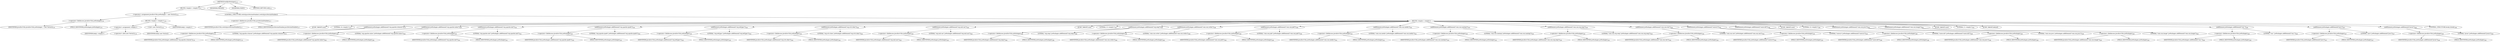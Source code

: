 digraph "buildJrePackages" {  
"251" [label = <(METHOD,buildJrePackages)<SUB>275</SUB>> ]
"252" [label = <(BLOCK,&lt;empty&gt;,&lt;empty&gt;)<SUB>275</SUB>> ]
"253" [label = <(&lt;operator&gt;.assignment,JavaEnvUtils.jrePackages = new Vector())<SUB>276</SUB>> ]
"254" [label = <(&lt;operator&gt;.fieldAccess,JavaEnvUtils.jrePackages)<SUB>276</SUB>> ]
"255" [label = <(IDENTIFIER,JavaEnvUtils,JavaEnvUtils.jrePackages = new Vector())<SUB>276</SUB>> ]
"256" [label = <(FIELD_IDENTIFIER,jrePackages,jrePackages)<SUB>276</SUB>> ]
"257" [label = <(BLOCK,&lt;empty&gt;,&lt;empty&gt;)<SUB>276</SUB>> ]
"258" [label = <(&lt;operator&gt;.assignment,&lt;empty&gt;)> ]
"259" [label = <(IDENTIFIER,$obj1,&lt;empty&gt;)> ]
"260" [label = <(&lt;operator&gt;.alloc,new Vector())<SUB>276</SUB>> ]
"261" [label = <(&lt;init&gt;,new Vector())<SUB>276</SUB>> ]
"262" [label = <(IDENTIFIER,$obj1,new Vector())> ]
"263" [label = <(IDENTIFIER,$obj1,&lt;empty&gt;)> ]
"264" [label = <(CONTROL_STRUCTURE,switch(javaVersionNumber),switch(javaVersionNumber))> ]
"265" [label = <(&lt;operator&gt;.fieldAccess,JavaEnvUtils.javaVersionNumber)<SUB>277</SUB>> ]
"266" [label = <(IDENTIFIER,JavaEnvUtils,switch(javaVersionNumber))<SUB>277</SUB>> ]
"267" [label = <(FIELD_IDENTIFIER,javaVersionNumber,javaVersionNumber)<SUB>277</SUB>> ]
"268" [label = <(BLOCK,&lt;empty&gt;,&lt;empty&gt;)> ]
"269" [label = <(JUMP_TARGET,case)> ]
"270" [label = <(LITERAL,14,&lt;empty&gt;)<SUB>278</SUB>> ]
"271" [label = <(addElement,jrePackages.addElement(&quot;org.apache.crimson&quot;))<SUB>279</SUB>> ]
"272" [label = <(&lt;operator&gt;.fieldAccess,JavaEnvUtils.jrePackages)<SUB>279</SUB>> ]
"273" [label = <(IDENTIFIER,JavaEnvUtils,jrePackages.addElement(&quot;org.apache.crimson&quot;))<SUB>279</SUB>> ]
"274" [label = <(FIELD_IDENTIFIER,jrePackages,jrePackages)<SUB>279</SUB>> ]
"275" [label = <(LITERAL,&quot;org.apache.crimson&quot;,jrePackages.addElement(&quot;org.apache.crimson&quot;))<SUB>279</SUB>> ]
"276" [label = <(addElement,jrePackages.addElement(&quot;org.apache.xalan&quot;))<SUB>280</SUB>> ]
"277" [label = <(&lt;operator&gt;.fieldAccess,JavaEnvUtils.jrePackages)<SUB>280</SUB>> ]
"278" [label = <(IDENTIFIER,JavaEnvUtils,jrePackages.addElement(&quot;org.apache.xalan&quot;))<SUB>280</SUB>> ]
"279" [label = <(FIELD_IDENTIFIER,jrePackages,jrePackages)<SUB>280</SUB>> ]
"280" [label = <(LITERAL,&quot;org.apache.xalan&quot;,jrePackages.addElement(&quot;org.apache.xalan&quot;))<SUB>280</SUB>> ]
"281" [label = <(addElement,jrePackages.addElement(&quot;org.apache.xml&quot;))<SUB>281</SUB>> ]
"282" [label = <(&lt;operator&gt;.fieldAccess,JavaEnvUtils.jrePackages)<SUB>281</SUB>> ]
"283" [label = <(IDENTIFIER,JavaEnvUtils,jrePackages.addElement(&quot;org.apache.xml&quot;))<SUB>281</SUB>> ]
"284" [label = <(FIELD_IDENTIFIER,jrePackages,jrePackages)<SUB>281</SUB>> ]
"285" [label = <(LITERAL,&quot;org.apache.xml&quot;,jrePackages.addElement(&quot;org.apache.xml&quot;))<SUB>281</SUB>> ]
"286" [label = <(addElement,jrePackages.addElement(&quot;org.apache.xpath&quot;))<SUB>282</SUB>> ]
"287" [label = <(&lt;operator&gt;.fieldAccess,JavaEnvUtils.jrePackages)<SUB>282</SUB>> ]
"288" [label = <(IDENTIFIER,JavaEnvUtils,jrePackages.addElement(&quot;org.apache.xpath&quot;))<SUB>282</SUB>> ]
"289" [label = <(FIELD_IDENTIFIER,jrePackages,jrePackages)<SUB>282</SUB>> ]
"290" [label = <(LITERAL,&quot;org.apache.xpath&quot;,jrePackages.addElement(&quot;org.apache.xpath&quot;))<SUB>282</SUB>> ]
"291" [label = <(addElement,jrePackages.addElement(&quot;org.ietf.jgss&quot;))<SUB>283</SUB>> ]
"292" [label = <(&lt;operator&gt;.fieldAccess,JavaEnvUtils.jrePackages)<SUB>283</SUB>> ]
"293" [label = <(IDENTIFIER,JavaEnvUtils,jrePackages.addElement(&quot;org.ietf.jgss&quot;))<SUB>283</SUB>> ]
"294" [label = <(FIELD_IDENTIFIER,jrePackages,jrePackages)<SUB>283</SUB>> ]
"295" [label = <(LITERAL,&quot;org.ietf.jgss&quot;,jrePackages.addElement(&quot;org.ietf.jgss&quot;))<SUB>283</SUB>> ]
"296" [label = <(addElement,jrePackages.addElement(&quot;org.w3c.dom&quot;))<SUB>284</SUB>> ]
"297" [label = <(&lt;operator&gt;.fieldAccess,JavaEnvUtils.jrePackages)<SUB>284</SUB>> ]
"298" [label = <(IDENTIFIER,JavaEnvUtils,jrePackages.addElement(&quot;org.w3c.dom&quot;))<SUB>284</SUB>> ]
"299" [label = <(FIELD_IDENTIFIER,jrePackages,jrePackages)<SUB>284</SUB>> ]
"300" [label = <(LITERAL,&quot;org.w3c.dom&quot;,jrePackages.addElement(&quot;org.w3c.dom&quot;))<SUB>284</SUB>> ]
"301" [label = <(addElement,jrePackages.addElement(&quot;org.xml.sax&quot;))<SUB>285</SUB>> ]
"302" [label = <(&lt;operator&gt;.fieldAccess,JavaEnvUtils.jrePackages)<SUB>285</SUB>> ]
"303" [label = <(IDENTIFIER,JavaEnvUtils,jrePackages.addElement(&quot;org.xml.sax&quot;))<SUB>285</SUB>> ]
"304" [label = <(FIELD_IDENTIFIER,jrePackages,jrePackages)<SUB>285</SUB>> ]
"305" [label = <(LITERAL,&quot;org.xml.sax&quot;,jrePackages.addElement(&quot;org.xml.sax&quot;))<SUB>285</SUB>> ]
"306" [label = <(JUMP_TARGET,case)> ]
"307" [label = <(LITERAL,13,&lt;empty&gt;)<SUB>287</SUB>> ]
"308" [label = <(addElement,jrePackages.addElement(&quot;org.omg&quot;))<SUB>288</SUB>> ]
"309" [label = <(&lt;operator&gt;.fieldAccess,JavaEnvUtils.jrePackages)<SUB>288</SUB>> ]
"310" [label = <(IDENTIFIER,JavaEnvUtils,jrePackages.addElement(&quot;org.omg&quot;))<SUB>288</SUB>> ]
"311" [label = <(FIELD_IDENTIFIER,jrePackages,jrePackages)<SUB>288</SUB>> ]
"312" [label = <(LITERAL,&quot;org.omg&quot;,jrePackages.addElement(&quot;org.omg&quot;))<SUB>288</SUB>> ]
"313" [label = <(addElement,jrePackages.addElement(&quot;com.sun.corba&quot;))<SUB>289</SUB>> ]
"314" [label = <(&lt;operator&gt;.fieldAccess,JavaEnvUtils.jrePackages)<SUB>289</SUB>> ]
"315" [label = <(IDENTIFIER,JavaEnvUtils,jrePackages.addElement(&quot;com.sun.corba&quot;))<SUB>289</SUB>> ]
"316" [label = <(FIELD_IDENTIFIER,jrePackages,jrePackages)<SUB>289</SUB>> ]
"317" [label = <(LITERAL,&quot;com.sun.corba&quot;,jrePackages.addElement(&quot;com.sun.corba&quot;))<SUB>289</SUB>> ]
"318" [label = <(addElement,jrePackages.addElement(&quot;com.sun.jndi&quot;))<SUB>290</SUB>> ]
"319" [label = <(&lt;operator&gt;.fieldAccess,JavaEnvUtils.jrePackages)<SUB>290</SUB>> ]
"320" [label = <(IDENTIFIER,JavaEnvUtils,jrePackages.addElement(&quot;com.sun.jndi&quot;))<SUB>290</SUB>> ]
"321" [label = <(FIELD_IDENTIFIER,jrePackages,jrePackages)<SUB>290</SUB>> ]
"322" [label = <(LITERAL,&quot;com.sun.jndi&quot;,jrePackages.addElement(&quot;com.sun.jndi&quot;))<SUB>290</SUB>> ]
"323" [label = <(addElement,jrePackages.addElement(&quot;com.sun.media&quot;))<SUB>291</SUB>> ]
"324" [label = <(&lt;operator&gt;.fieldAccess,JavaEnvUtils.jrePackages)<SUB>291</SUB>> ]
"325" [label = <(IDENTIFIER,JavaEnvUtils,jrePackages.addElement(&quot;com.sun.media&quot;))<SUB>291</SUB>> ]
"326" [label = <(FIELD_IDENTIFIER,jrePackages,jrePackages)<SUB>291</SUB>> ]
"327" [label = <(LITERAL,&quot;com.sun.media&quot;,jrePackages.addElement(&quot;com.sun.media&quot;))<SUB>291</SUB>> ]
"328" [label = <(addElement,jrePackages.addElement(&quot;com.sun.naming&quot;))<SUB>292</SUB>> ]
"329" [label = <(&lt;operator&gt;.fieldAccess,JavaEnvUtils.jrePackages)<SUB>292</SUB>> ]
"330" [label = <(IDENTIFIER,JavaEnvUtils,jrePackages.addElement(&quot;com.sun.naming&quot;))<SUB>292</SUB>> ]
"331" [label = <(FIELD_IDENTIFIER,jrePackages,jrePackages)<SUB>292</SUB>> ]
"332" [label = <(LITERAL,&quot;com.sun.naming&quot;,jrePackages.addElement(&quot;com.sun.naming&quot;))<SUB>292</SUB>> ]
"333" [label = <(addElement,jrePackages.addElement(&quot;com.sun.org.omg&quot;))<SUB>293</SUB>> ]
"334" [label = <(&lt;operator&gt;.fieldAccess,JavaEnvUtils.jrePackages)<SUB>293</SUB>> ]
"335" [label = <(IDENTIFIER,JavaEnvUtils,jrePackages.addElement(&quot;com.sun.org.omg&quot;))<SUB>293</SUB>> ]
"336" [label = <(FIELD_IDENTIFIER,jrePackages,jrePackages)<SUB>293</SUB>> ]
"337" [label = <(LITERAL,&quot;com.sun.org.omg&quot;,jrePackages.addElement(&quot;com.sun.org.omg&quot;))<SUB>293</SUB>> ]
"338" [label = <(addElement,jrePackages.addElement(&quot;com.sun.rmi&quot;))<SUB>294</SUB>> ]
"339" [label = <(&lt;operator&gt;.fieldAccess,JavaEnvUtils.jrePackages)<SUB>294</SUB>> ]
"340" [label = <(IDENTIFIER,JavaEnvUtils,jrePackages.addElement(&quot;com.sun.rmi&quot;))<SUB>294</SUB>> ]
"341" [label = <(FIELD_IDENTIFIER,jrePackages,jrePackages)<SUB>294</SUB>> ]
"342" [label = <(LITERAL,&quot;com.sun.rmi&quot;,jrePackages.addElement(&quot;com.sun.rmi&quot;))<SUB>294</SUB>> ]
"343" [label = <(addElement,jrePackages.addElement(&quot;sunw.io&quot;))<SUB>295</SUB>> ]
"344" [label = <(&lt;operator&gt;.fieldAccess,JavaEnvUtils.jrePackages)<SUB>295</SUB>> ]
"345" [label = <(IDENTIFIER,JavaEnvUtils,jrePackages.addElement(&quot;sunw.io&quot;))<SUB>295</SUB>> ]
"346" [label = <(FIELD_IDENTIFIER,jrePackages,jrePackages)<SUB>295</SUB>> ]
"347" [label = <(LITERAL,&quot;sunw.io&quot;,jrePackages.addElement(&quot;sunw.io&quot;))<SUB>295</SUB>> ]
"348" [label = <(addElement,jrePackages.addElement(&quot;sunw.util&quot;))<SUB>296</SUB>> ]
"349" [label = <(&lt;operator&gt;.fieldAccess,JavaEnvUtils.jrePackages)<SUB>296</SUB>> ]
"350" [label = <(IDENTIFIER,JavaEnvUtils,jrePackages.addElement(&quot;sunw.util&quot;))<SUB>296</SUB>> ]
"351" [label = <(FIELD_IDENTIFIER,jrePackages,jrePackages)<SUB>296</SUB>> ]
"352" [label = <(LITERAL,&quot;sunw.util&quot;,jrePackages.addElement(&quot;sunw.util&quot;))<SUB>296</SUB>> ]
"353" [label = <(JUMP_TARGET,case)> ]
"354" [label = <(LITERAL,12,&lt;empty&gt;)<SUB>298</SUB>> ]
"355" [label = <(addElement,jrePackages.addElement(&quot;com.sun.java&quot;))<SUB>299</SUB>> ]
"356" [label = <(&lt;operator&gt;.fieldAccess,JavaEnvUtils.jrePackages)<SUB>299</SUB>> ]
"357" [label = <(IDENTIFIER,JavaEnvUtils,jrePackages.addElement(&quot;com.sun.java&quot;))<SUB>299</SUB>> ]
"358" [label = <(FIELD_IDENTIFIER,jrePackages,jrePackages)<SUB>299</SUB>> ]
"359" [label = <(LITERAL,&quot;com.sun.java&quot;,jrePackages.addElement(&quot;com.sun.java&quot;))<SUB>299</SUB>> ]
"360" [label = <(addElement,jrePackages.addElement(&quot;com.sun.image&quot;))<SUB>300</SUB>> ]
"361" [label = <(&lt;operator&gt;.fieldAccess,JavaEnvUtils.jrePackages)<SUB>300</SUB>> ]
"362" [label = <(IDENTIFIER,JavaEnvUtils,jrePackages.addElement(&quot;com.sun.image&quot;))<SUB>300</SUB>> ]
"363" [label = <(FIELD_IDENTIFIER,jrePackages,jrePackages)<SUB>300</SUB>> ]
"364" [label = <(LITERAL,&quot;com.sun.image&quot;,jrePackages.addElement(&quot;com.sun.image&quot;))<SUB>300</SUB>> ]
"365" [label = <(JUMP_TARGET,case)> ]
"366" [label = <(LITERAL,11,&lt;empty&gt;)<SUB>303</SUB>> ]
"367" [label = <(JUMP_TARGET,default)> ]
"368" [label = <(addElement,jrePackages.addElement(&quot;sun.&quot;))<SUB>306</SUB>> ]
"369" [label = <(&lt;operator&gt;.fieldAccess,JavaEnvUtils.jrePackages)<SUB>306</SUB>> ]
"370" [label = <(IDENTIFIER,JavaEnvUtils,jrePackages.addElement(&quot;sun.&quot;))<SUB>306</SUB>> ]
"371" [label = <(FIELD_IDENTIFIER,jrePackages,jrePackages)<SUB>306</SUB>> ]
"372" [label = <(LITERAL,&quot;sun.&quot;,jrePackages.addElement(&quot;sun.&quot;))<SUB>306</SUB>> ]
"373" [label = <(addElement,jrePackages.addElement(&quot;java&quot;))<SUB>307</SUB>> ]
"374" [label = <(&lt;operator&gt;.fieldAccess,JavaEnvUtils.jrePackages)<SUB>307</SUB>> ]
"375" [label = <(IDENTIFIER,JavaEnvUtils,jrePackages.addElement(&quot;java&quot;))<SUB>307</SUB>> ]
"376" [label = <(FIELD_IDENTIFIER,jrePackages,jrePackages)<SUB>307</SUB>> ]
"377" [label = <(LITERAL,&quot;java&quot;,jrePackages.addElement(&quot;java&quot;))<SUB>307</SUB>> ]
"378" [label = <(addElement,jrePackages.addElement(&quot;javax&quot;))<SUB>308</SUB>> ]
"379" [label = <(&lt;operator&gt;.fieldAccess,JavaEnvUtils.jrePackages)<SUB>308</SUB>> ]
"380" [label = <(IDENTIFIER,JavaEnvUtils,jrePackages.addElement(&quot;javax&quot;))<SUB>308</SUB>> ]
"381" [label = <(FIELD_IDENTIFIER,jrePackages,jrePackages)<SUB>308</SUB>> ]
"382" [label = <(LITERAL,&quot;javax&quot;,jrePackages.addElement(&quot;javax&quot;))<SUB>308</SUB>> ]
"383" [label = <(CONTROL_STRUCTURE,break;,break;)<SUB>309</SUB>> ]
"384" [label = <(MODIFIER,PRIVATE)> ]
"385" [label = <(MODIFIER,STATIC)> ]
"386" [label = <(METHOD_RETURN,void)<SUB>275</SUB>> ]
  "251" -> "252" 
  "251" -> "384" 
  "251" -> "385" 
  "251" -> "386" 
  "252" -> "253" 
  "252" -> "264" 
  "253" -> "254" 
  "253" -> "257" 
  "254" -> "255" 
  "254" -> "256" 
  "257" -> "258" 
  "257" -> "261" 
  "257" -> "263" 
  "258" -> "259" 
  "258" -> "260" 
  "261" -> "262" 
  "264" -> "265" 
  "264" -> "268" 
  "265" -> "266" 
  "265" -> "267" 
  "268" -> "269" 
  "268" -> "270" 
  "268" -> "271" 
  "268" -> "276" 
  "268" -> "281" 
  "268" -> "286" 
  "268" -> "291" 
  "268" -> "296" 
  "268" -> "301" 
  "268" -> "306" 
  "268" -> "307" 
  "268" -> "308" 
  "268" -> "313" 
  "268" -> "318" 
  "268" -> "323" 
  "268" -> "328" 
  "268" -> "333" 
  "268" -> "338" 
  "268" -> "343" 
  "268" -> "348" 
  "268" -> "353" 
  "268" -> "354" 
  "268" -> "355" 
  "268" -> "360" 
  "268" -> "365" 
  "268" -> "366" 
  "268" -> "367" 
  "268" -> "368" 
  "268" -> "373" 
  "268" -> "378" 
  "268" -> "383" 
  "271" -> "272" 
  "271" -> "275" 
  "272" -> "273" 
  "272" -> "274" 
  "276" -> "277" 
  "276" -> "280" 
  "277" -> "278" 
  "277" -> "279" 
  "281" -> "282" 
  "281" -> "285" 
  "282" -> "283" 
  "282" -> "284" 
  "286" -> "287" 
  "286" -> "290" 
  "287" -> "288" 
  "287" -> "289" 
  "291" -> "292" 
  "291" -> "295" 
  "292" -> "293" 
  "292" -> "294" 
  "296" -> "297" 
  "296" -> "300" 
  "297" -> "298" 
  "297" -> "299" 
  "301" -> "302" 
  "301" -> "305" 
  "302" -> "303" 
  "302" -> "304" 
  "308" -> "309" 
  "308" -> "312" 
  "309" -> "310" 
  "309" -> "311" 
  "313" -> "314" 
  "313" -> "317" 
  "314" -> "315" 
  "314" -> "316" 
  "318" -> "319" 
  "318" -> "322" 
  "319" -> "320" 
  "319" -> "321" 
  "323" -> "324" 
  "323" -> "327" 
  "324" -> "325" 
  "324" -> "326" 
  "328" -> "329" 
  "328" -> "332" 
  "329" -> "330" 
  "329" -> "331" 
  "333" -> "334" 
  "333" -> "337" 
  "334" -> "335" 
  "334" -> "336" 
  "338" -> "339" 
  "338" -> "342" 
  "339" -> "340" 
  "339" -> "341" 
  "343" -> "344" 
  "343" -> "347" 
  "344" -> "345" 
  "344" -> "346" 
  "348" -> "349" 
  "348" -> "352" 
  "349" -> "350" 
  "349" -> "351" 
  "355" -> "356" 
  "355" -> "359" 
  "356" -> "357" 
  "356" -> "358" 
  "360" -> "361" 
  "360" -> "364" 
  "361" -> "362" 
  "361" -> "363" 
  "368" -> "369" 
  "368" -> "372" 
  "369" -> "370" 
  "369" -> "371" 
  "373" -> "374" 
  "373" -> "377" 
  "374" -> "375" 
  "374" -> "376" 
  "378" -> "379" 
  "378" -> "382" 
  "379" -> "380" 
  "379" -> "381" 
}
